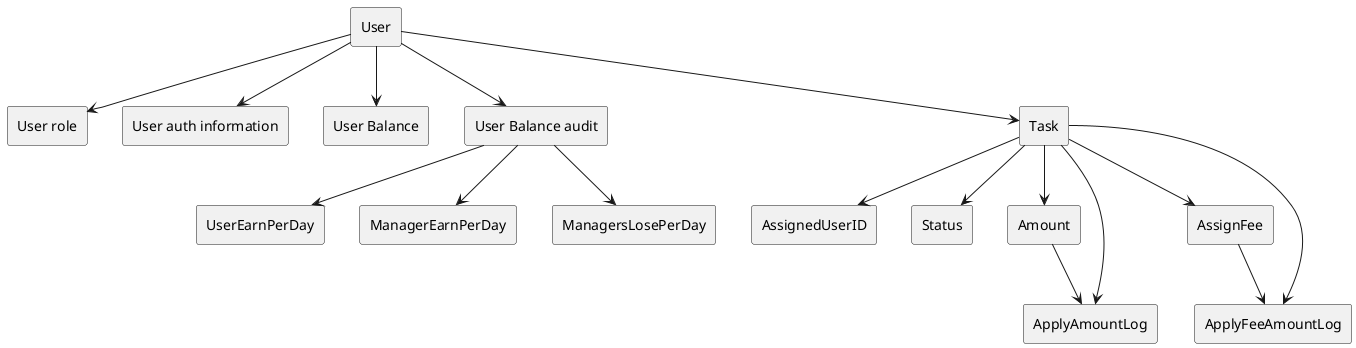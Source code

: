 @startuml data_model

rectangle User
rectangle "User role" as ur
rectangle "User auth information" as uai
rectangle "User Balance" as ub
rectangle "User Balance audit" as uba

rectangle UserEarnPerDay
rectangle ManagerEarnPerDay
rectangle ManagersLosePerDay

rectangle Task
rectangle AssignedUserID
rectangle Status
rectangle Amount
rectangle AssignFee
rectangle ApplyFeeAmountLog
rectangle ApplyAmountLog

AssignFee --> ApplyFeeAmountLog
Amount --> ApplyAmountLog
User --> ur
User --> uai
User --> ub
User --> uba
User --> Task
Task --> AssignedUserID
Task --> Status
Task --> Amount
Task --> AssignFee
Task --> ApplyFeeAmountLog
Task --> ApplyAmountLog
uba --> UserEarnPerDay
uba --> ManagerEarnPerDay
uba --> ManagersLosePerDay
@enduml
